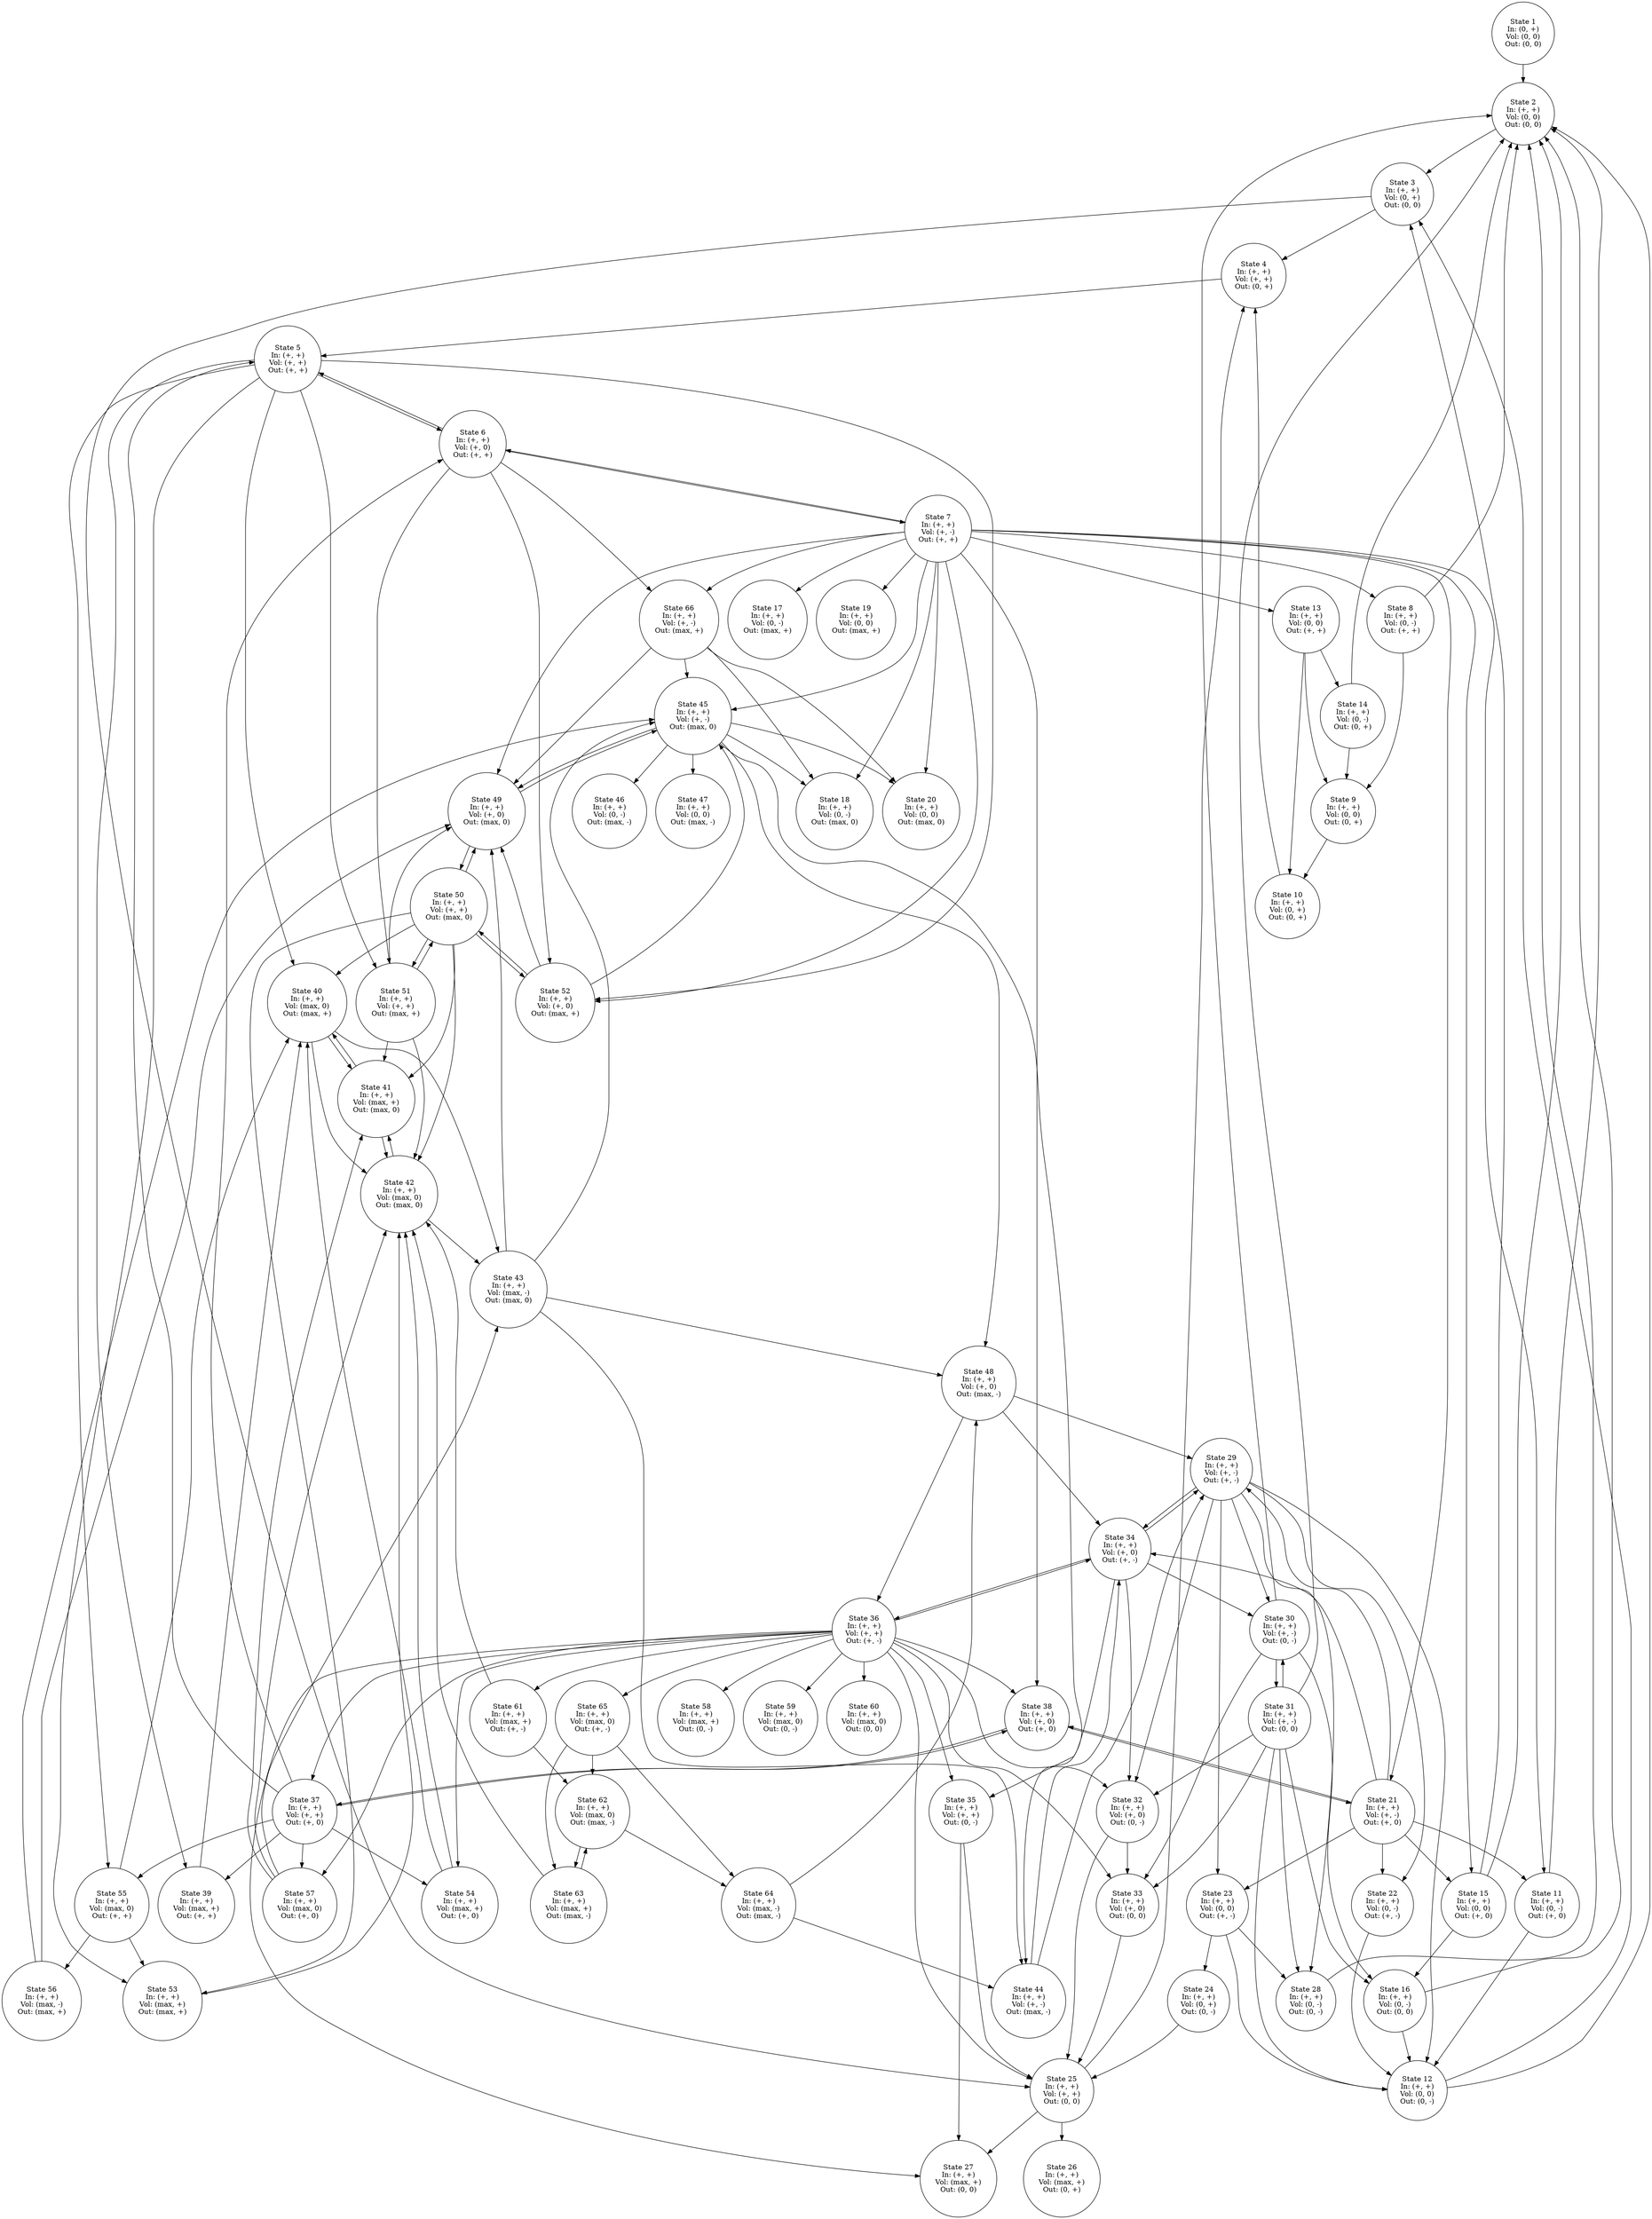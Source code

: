 strict digraph "" {
	graph [normalize=True,
		overlap=False,
		sep=1.2,
		smoothing=avg_dist,
		splines=True
	];
	node [label="\N",
		shape=circle
	];
	_inflow_0_3_outflow_0_2_volume_0_2_	 [label="State 1
In: (0, +)
Vol: (0, 0)
Out: (0, 0)",
		tooltip="derivatives: [In will go up from 0, Vol will stay at 0, Out will stay at 0]
"];
	_inflow_1_3_outflow_0_2_volume_0_2_	 [label="State 2
In: (+, +)
Vol: (0, 0)
Out: (0, 0)",
		tooltip="derivatives: [In may go up from +, Vol will stay at 0, Out will stay at 0]
"];
	_inflow_0_3_outflow_0_2_volume_0_2_ -> _inflow_1_3_outflow_0_2_volume_0_2_	 [tooltip="{continuous_valid: true, not_equal_valid: true, point_range_valid: true}
"];
	_inflow_1_3_outflow_0_2_volume_0_3_	 [label="State 3
In: (+, +)
Vol: (0, +)
Out: (0, 0)",
		tooltip="derivatives: [In may go up from +, Vol will go up from 0, Out will stay at 0]
"];
	_inflow_1_3_outflow_0_2_volume_0_2_ -> _inflow_1_3_outflow_0_2_volume_0_3_	 [tooltip="{continuous_valid: true, not_equal_valid: true, point_range_valid: true}
"];
	_inflow_1_3_outflow_0_3_volume_1_3_	 [label="State 4
In: (+, +)
Vol: (+, +)
Out: (0, +)",
		tooltip="derivatives: [In may go up from +, Vol may go up from +, Out will go up from 0]
"];
	_inflow_1_3_outflow_0_2_volume_0_3_ -> _inflow_1_3_outflow_0_3_volume_1_3_	 [tooltip="{continuous_valid: true, not_equal_valid: true, point_range_valid: true}
"];
	_inflow_1_3_outflow_0_2_volume_1_3_	 [label="State 25
In: (+, +)
Vol: (+, +)
Out: (0, 0)",
		tooltip="derivatives: [In may go up from +, Vol may go up from +, Out will stay at 0]
"];
	_inflow_1_3_outflow_0_2_volume_0_3_ -> _inflow_1_3_outflow_0_2_volume_1_3_	 [tooltip="{continuous_valid: true, not_equal_valid: true, point_range_valid: true}
"];
	_inflow_1_3_outflow_1_3_volume_1_3_	 [label="State 5
In: (+, +)
Vol: (+, +)
Out: (+, +)",
		tooltip="derivatives: [In may go up from +, Vol may go up from +, Out may go up from +]
"];
	_inflow_1_3_outflow_0_3_volume_1_3_ -> _inflow_1_3_outflow_1_3_volume_1_3_	 [tooltip="{continuous_valid: true, not_equal_valid: true, point_range_valid: true}
"];
	_inflow_1_3_outflow_1_3_volume_1_2_	 [label="State 6
In: (+, +)
Vol: (+, 0)
Out: (+, +)",
		tooltip="derivatives: [In may go up from +, Vol will stay at +, Out may go up from +]
"];
	_inflow_1_3_outflow_1_3_volume_1_3_ -> _inflow_1_3_outflow_1_3_volume_1_2_	 [tooltip="{continuous_valid: true, not_equal_valid: true, point_range_valid: true}
"];
	_inflow_1_3_outflow_1_3_volume_2_3_	 [label="State 39
In: (+, +)
Vol: (max, +)
Out: (+, +)",
		tooltip="derivatives: [In may go up from +, Vol will go up from max, Out may go up from +]
"];
	_inflow_1_3_outflow_1_3_volume_1_3_ -> _inflow_1_3_outflow_1_3_volume_2_3_	 [tooltip="{continuous_valid: true, not_equal_valid: true, point_range_valid: true}
"];
	_inflow_1_3_outflow_2_3_volume_2_2_	 [label="State 40
In: (+, +)
Vol: (max, 0)
Out: (max, +)",
		tooltip="derivatives: [In may go up from +, Vol will stay at max, Out will go up from max]
"];
	_inflow_1_3_outflow_1_3_volume_1_3_ -> _inflow_1_3_outflow_2_3_volume_2_2_	 [tooltip="{continuous_valid: true, not_equal_valid: true, point_range_valid: true}
"];
	_inflow_1_3_outflow_2_3_volume_1_3_	 [label="State 51
In: (+, +)
Vol: (+, +)
Out: (max, +)",
		tooltip="derivatives: [In may go up from +, Vol may go up from +, Out will go up from max]
"];
	_inflow_1_3_outflow_1_3_volume_1_3_ -> _inflow_1_3_outflow_2_3_volume_1_3_	 [tooltip="{continuous_valid: true, not_equal_valid: true, point_range_valid: true}
"];
	_inflow_1_3_outflow_2_3_volume_1_2_	 [label="State 52
In: (+, +)
Vol: (+, 0)
Out: (max, +)",
		tooltip="derivatives: [In may go up from +, Vol will stay at +, Out will go up from max]
"];
	_inflow_1_3_outflow_1_3_volume_1_3_ -> _inflow_1_3_outflow_2_3_volume_1_2_	 [tooltip="{continuous_valid: true, not_equal_valid: true, point_range_valid: true}
"];
	_inflow_1_3_outflow_2_3_volume_2_3_	 [label="State 53
In: (+, +)
Vol: (max, +)
Out: (max, +)",
		tooltip="derivatives: [In may go up from +, Vol will go up from max, Out will go up from max]
"];
	_inflow_1_3_outflow_1_3_volume_1_3_ -> _inflow_1_3_outflow_2_3_volume_2_3_	 [tooltip="{continuous_valid: true, not_equal_valid: true, point_range_valid: true}
"];
	_inflow_1_3_outflow_1_3_volume_2_2_	 [label="State 55
In: (+, +)
Vol: (max, 0)
Out: (+, +)",
		tooltip="derivatives: [In may go up from +, Vol will stay at max, Out may go up from +]
"];
	_inflow_1_3_outflow_1_3_volume_1_3_ -> _inflow_1_3_outflow_1_3_volume_2_2_	 [tooltip="{continuous_valid: true, not_equal_valid: true, point_range_valid: true}
"];
	_inflow_1_3_outflow_1_3_volume_1_2_ -> _inflow_1_3_outflow_1_3_volume_1_3_	 [tooltip="{continuous_valid: true, not_equal_valid: true, point_range_valid: true}
"];
	_inflow_1_3_outflow_1_3_volume_1_1_	 [label="State 7
In: (+, +)
Vol: (+, -)
Out: (+, +)",
		tooltip="derivatives: [In may go up from +, Vol may go down from +, Out may go up from +]
"];
	_inflow_1_3_outflow_1_3_volume_1_2_ -> _inflow_1_3_outflow_1_3_volume_1_1_	 [tooltip="{continuous_valid: true, not_equal_valid: true, point_range_valid: true}
"];
	_inflow_1_3_outflow_1_3_volume_1_2_ -> _inflow_1_3_outflow_2_3_volume_1_3_	 [tooltip="{continuous_valid: true, not_equal_valid: true, point_range_valid: true}
"];
	_inflow_1_3_outflow_1_3_volume_1_2_ -> _inflow_1_3_outflow_2_3_volume_1_2_	 [tooltip="{continuous_valid: true, not_equal_valid: true, point_range_valid: true}
"];
	_inflow_1_3_outflow_2_3_volume_1_1_	 [label="State 66
In: (+, +)
Vol: (+, -)
Out: (max, +)",
		tooltip="derivatives: [In may go up from +, Vol may go down from +, Out will go up from max]
"];
	_inflow_1_3_outflow_1_3_volume_1_2_ -> _inflow_1_3_outflow_2_3_volume_1_1_	 [tooltip="{continuous_valid: true, not_equal_valid: true, point_range_valid: true}
"];
	_inflow_1_3_outflow_1_3_volume_1_1_ -> _inflow_1_3_outflow_1_3_volume_1_2_	 [tooltip="{continuous_valid: true, not_equal_valid: true, point_range_valid: true}
"];
	_inflow_1_3_outflow_1_3_volume_0_1_	 [label="State 8
In: (+, +)
Vol: (0, -)
Out: (+, +)",
		tooltip="derivatives: [In may go up from +, Vol will go down from 0, Out may go up from +]
"];
	_inflow_1_3_outflow_1_3_volume_1_1_ -> _inflow_1_3_outflow_1_3_volume_0_1_	 [tooltip="{continuous_valid: true, not_equal_valid: true, point_range_valid: true}
"];
	_inflow_1_3_outflow_1_2_volume_0_1_	 [label="State 11
In: (+, +)
Vol: (0, -)
Out: (+, 0)",
		tooltip="derivatives: [In may go up from +, Vol will go down from 0, Out will stay at +]
"];
	_inflow_1_3_outflow_1_3_volume_1_1_ -> _inflow_1_3_outflow_1_2_volume_0_1_	 [tooltip="{continuous_valid: true, not_equal_valid: true, point_range_valid: true}
"];
	_inflow_1_3_outflow_1_3_volume_0_2_	 [label="State 13
In: (+, +)
Vol: (0, 0)
Out: (+, +)",
		tooltip="derivatives: [In may go up from +, Vol will stay at 0, Out may go up from +]
"];
	_inflow_1_3_outflow_1_3_volume_1_1_ -> _inflow_1_3_outflow_1_3_volume_0_2_	 [tooltip="{continuous_valid: true, not_equal_valid: true, point_range_valid: true}
"];
	_inflow_1_3_outflow_1_2_volume_0_2_	 [label="State 15
In: (+, +)
Vol: (0, 0)
Out: (+, 0)",
		tooltip="derivatives: [In may go up from +, Vol will stay at 0, Out will stay at +]
"];
	_inflow_1_3_outflow_1_3_volume_1_1_ -> _inflow_1_3_outflow_1_2_volume_0_2_	 [tooltip="{continuous_valid: true, not_equal_valid: true, point_range_valid: true}
"];
	_inflow_1_3_outflow_2_3_volume_0_1_	 [label="State 17
In: (+, +)
Vol: (0, -)
Out: (max, +)",
		tooltip="derivatives: [In may go up from +, Vol will go down from 0, Out will go up from max]
"];
	_inflow_1_3_outflow_1_3_volume_1_1_ -> _inflow_1_3_outflow_2_3_volume_0_1_	 [tooltip="{continuous_valid: true, not_equal_valid: true, point_range_valid: true}
"];
	_inflow_1_3_outflow_2_2_volume_0_1_	 [label="State 18
In: (+, +)
Vol: (0, -)
Out: (max, 0)",
		tooltip="derivatives: [In may go up from +, Vol will go down from 0, Out will stay at max]
"];
	_inflow_1_3_outflow_1_3_volume_1_1_ -> _inflow_1_3_outflow_2_2_volume_0_1_	 [tooltip="{continuous_valid: true, not_equal_valid: true, point_range_valid: true}
"];
	_inflow_1_3_outflow_2_3_volume_0_2_	 [label="State 19
In: (+, +)
Vol: (0, 0)
Out: (max, +)",
		tooltip="derivatives: [In may go up from +, Vol will stay at 0, Out will go up from max]
"];
	_inflow_1_3_outflow_1_3_volume_1_1_ -> _inflow_1_3_outflow_2_3_volume_0_2_	 [tooltip="{continuous_valid: true, not_equal_valid: true, point_range_valid: true}
"];
	_inflow_1_3_outflow_2_2_volume_0_2_	 [label="State 20
In: (+, +)
Vol: (0, 0)
Out: (max, 0)",
		tooltip="derivatives: [In may go up from +, Vol will stay at 0, Out will stay at max]
"];
	_inflow_1_3_outflow_1_3_volume_1_1_ -> _inflow_1_3_outflow_2_2_volume_0_2_	 [tooltip="{continuous_valid: true, not_equal_valid: true, point_range_valid: true}
"];
	_inflow_1_3_outflow_1_2_volume_1_1_	 [label="State 21
In: (+, +)
Vol: (+, -)
Out: (+, 0)",
		tooltip="derivatives: [In may go up from +, Vol may go down from +, Out will stay at +]
"];
	_inflow_1_3_outflow_1_3_volume_1_1_ -> _inflow_1_3_outflow_1_2_volume_1_1_	 [tooltip="{continuous_valid: true, not_equal_valid: true, point_range_valid: true}
"];
	_inflow_1_3_outflow_1_2_volume_1_2_	 [label="State 38
In: (+, +)
Vol: (+, 0)
Out: (+, 0)",
		tooltip="derivatives: [In may go up from +, Vol will stay at +, Out will stay at +]
"];
	_inflow_1_3_outflow_1_3_volume_1_1_ -> _inflow_1_3_outflow_1_2_volume_1_2_	 [tooltip="{continuous_valid: true, not_equal_valid: true, point_range_valid: true}
"];
	_inflow_1_3_outflow_2_2_volume_1_1_	 [label="State 45
In: (+, +)
Vol: (+, -)
Out: (max, 0)",
		tooltip="derivatives: [In may go up from +, Vol may go down from +, Out will stay at max]
"];
	_inflow_1_3_outflow_1_3_volume_1_1_ -> _inflow_1_3_outflow_2_2_volume_1_1_	 [tooltip="{continuous_valid: true, not_equal_valid: true, point_range_valid: true}
"];
	_inflow_1_3_outflow_2_2_volume_1_2_	 [label="State 49
In: (+, +)
Vol: (+, 0)
Out: (max, 0)",
		tooltip="derivatives: [In may go up from +, Vol will stay at +, Out will stay at max]
"];
	_inflow_1_3_outflow_1_3_volume_1_1_ -> _inflow_1_3_outflow_2_2_volume_1_2_	 [tooltip="{continuous_valid: true, not_equal_valid: true, point_range_valid: true}
"];
	_inflow_1_3_outflow_1_3_volume_1_1_ -> _inflow_1_3_outflow_2_3_volume_1_2_	 [tooltip="{continuous_valid: true, not_equal_valid: true, point_range_valid: true}
"];
	_inflow_1_3_outflow_1_3_volume_1_1_ -> _inflow_1_3_outflow_2_3_volume_1_1_	 [tooltip="{continuous_valid: true, not_equal_valid: true, point_range_valid: true}
"];
	_inflow_1_3_outflow_1_3_volume_0_1_ -> _inflow_1_3_outflow_0_2_volume_0_2_	 [tooltip="{continuous_valid: true, not_equal_valid: true, point_range_valid: true}
"];
	_inflow_1_3_outflow_0_3_volume_0_2_	 [label="State 9
In: (+, +)
Vol: (0, 0)
Out: (0, +)",
		tooltip="derivatives: [In may go up from +, Vol will stay at 0, Out will go up from 0]
"];
	_inflow_1_3_outflow_1_3_volume_0_1_ -> _inflow_1_3_outflow_0_3_volume_0_2_	 [tooltip="{continuous_valid: true, not_equal_valid: true, point_range_valid: true}
"];
	_inflow_1_3_outflow_0_3_volume_0_3_	 [label="State 10
In: (+, +)
Vol: (0, +)
Out: (0, +)",
		tooltip="derivatives: [In may go up from +, Vol will go up from 0, Out will go up from 0]
"];
	_inflow_1_3_outflow_0_3_volume_0_2_ -> _inflow_1_3_outflow_0_3_volume_0_3_	 [tooltip="{continuous_valid: true, not_equal_valid: true, point_range_valid: true}
"];
	_inflow_1_3_outflow_0_3_volume_0_3_ -> _inflow_1_3_outflow_0_3_volume_1_3_	 [tooltip="{continuous_valid: true, not_equal_valid: true, point_range_valid: true}
"];
	_inflow_1_3_outflow_1_2_volume_0_1_ -> _inflow_1_3_outflow_0_2_volume_0_2_	 [tooltip="{continuous_valid: true, not_equal_valid: true, point_range_valid: true}
"];
	_inflow_1_3_outflow_0_1_volume_0_2_	 [label="State 12
In: (+, +)
Vol: (0, 0)
Out: (0, -)",
		tooltip="derivatives: [In may go up from +, Vol will stay at 0, Out will go down from 0]
"];
	_inflow_1_3_outflow_1_2_volume_0_1_ -> _inflow_1_3_outflow_0_1_volume_0_2_	 [tooltip="{continuous_valid: true, not_equal_valid: true, point_range_valid: true}
"];
	_inflow_1_3_outflow_0_1_volume_0_2_ -> _inflow_1_3_outflow_0_2_volume_0_2_	 [tooltip="{continuous_valid: true, not_equal_valid: true, point_range_valid: true}
"];
	_inflow_1_3_outflow_0_1_volume_0_2_ -> _inflow_1_3_outflow_0_2_volume_0_3_	 [tooltip="{continuous_valid: true, not_equal_valid: true, point_range_valid: true}
"];
	_inflow_1_3_outflow_1_3_volume_0_2_ -> _inflow_1_3_outflow_0_3_volume_0_2_	 [tooltip="{continuous_valid: true, not_equal_valid: true, point_range_valid: true}
"];
	_inflow_1_3_outflow_1_3_volume_0_2_ -> _inflow_1_3_outflow_0_3_volume_0_3_	 [tooltip="{continuous_valid: true, not_equal_valid: true, point_range_valid: true}
"];
	_inflow_1_3_outflow_0_3_volume_0_1_	 [label="State 14
In: (+, +)
Vol: (0, -)
Out: (0, +)",
		tooltip="derivatives: [In may go up from +, Vol will go down from 0, Out will go up from 0]
"];
	_inflow_1_3_outflow_1_3_volume_0_2_ -> _inflow_1_3_outflow_0_3_volume_0_1_	 [tooltip="{continuous_valid: true, not_equal_valid: true, point_range_valid: true}
"];
	_inflow_1_3_outflow_0_3_volume_0_1_ -> _inflow_1_3_outflow_0_2_volume_0_2_	 [tooltip="{continuous_valid: true, not_equal_valid: true, point_range_valid: true}
"];
	_inflow_1_3_outflow_0_3_volume_0_1_ -> _inflow_1_3_outflow_0_3_volume_0_2_	 [tooltip="{continuous_valid: true, not_equal_valid: true, point_range_valid: true}
"];
	_inflow_1_3_outflow_1_2_volume_0_2_ -> _inflow_1_3_outflow_0_2_volume_0_2_	 [tooltip="{continuous_valid: true, not_equal_valid: true, point_range_valid: true}
"];
	_inflow_1_3_outflow_1_2_volume_0_2_ -> _inflow_1_3_outflow_0_2_volume_0_3_	 [tooltip="{continuous_valid: true, not_equal_valid: true, point_range_valid: true}
"];
	_inflow_1_3_outflow_0_2_volume_0_1_	 [label="State 16
In: (+, +)
Vol: (0, -)
Out: (0, 0)",
		tooltip="derivatives: [In may go up from +, Vol will go down from 0, Out will stay at 0]
"];
	_inflow_1_3_outflow_1_2_volume_0_2_ -> _inflow_1_3_outflow_0_2_volume_0_1_	 [tooltip="{continuous_valid: true, not_equal_valid: true, point_range_valid: true}
"];
	_inflow_1_3_outflow_0_2_volume_0_1_ -> _inflow_1_3_outflow_0_2_volume_0_2_	 [tooltip="{continuous_valid: true, not_equal_valid: true, point_range_valid: true}
"];
	_inflow_1_3_outflow_0_2_volume_0_1_ -> _inflow_1_3_outflow_0_1_volume_0_2_	 [tooltip="{continuous_valid: true, not_equal_valid: true, point_range_valid: true}
"];
	_inflow_1_3_outflow_1_2_volume_1_1_ -> _inflow_1_3_outflow_1_2_volume_0_1_	 [tooltip="{continuous_valid: true, not_equal_valid: true, point_range_valid: true}
"];
	_inflow_1_3_outflow_1_2_volume_1_1_ -> _inflow_1_3_outflow_1_2_volume_0_2_	 [tooltip="{continuous_valid: true, not_equal_valid: true, point_range_valid: true}
"];
	_inflow_1_3_outflow_1_1_volume_0_1_	 [label="State 22
In: (+, +)
Vol: (0, -)
Out: (+, -)",
		tooltip="derivatives: [In may go up from +, Vol will go down from 0, Out may go down from +]
"];
	_inflow_1_3_outflow_1_2_volume_1_1_ -> _inflow_1_3_outflow_1_1_volume_0_1_	 [tooltip="{continuous_valid: true, not_equal_valid: true, point_range_valid: true}
"];
	_inflow_1_3_outflow_1_1_volume_0_2_	 [label="State 23
In: (+, +)
Vol: (0, 0)
Out: (+, -)",
		tooltip="derivatives: [In may go up from +, Vol will stay at 0, Out may go down from +]
"];
	_inflow_1_3_outflow_1_2_volume_1_1_ -> _inflow_1_3_outflow_1_1_volume_0_2_	 [tooltip="{continuous_valid: true, not_equal_valid: true, point_range_valid: true}
"];
	_inflow_1_3_outflow_1_1_volume_1_1_	 [label="State 29
In: (+, +)
Vol: (+, -)
Out: (+, -)",
		tooltip="derivatives: [In may go up from +, Vol may go down from +, Out may go down from +]
"];
	_inflow_1_3_outflow_1_2_volume_1_1_ -> _inflow_1_3_outflow_1_1_volume_1_1_	 [tooltip="{continuous_valid: true, not_equal_valid: true, point_range_valid: true}
"];
	_inflow_1_3_outflow_1_1_volume_1_2_	 [label="State 34
In: (+, +)
Vol: (+, 0)
Out: (+, -)",
		tooltip="derivatives: [In may go up from +, Vol will stay at +, Out may go down from +]
"];
	_inflow_1_3_outflow_1_2_volume_1_1_ -> _inflow_1_3_outflow_1_1_volume_1_2_	 [tooltip="{continuous_valid: true, not_equal_valid: true, point_range_valid: true}
"];
	_inflow_1_3_outflow_1_2_volume_1_1_ -> _inflow_1_3_outflow_1_2_volume_1_2_	 [tooltip="{continuous_valid: true, not_equal_valid: true, point_range_valid: true}
"];
	_inflow_1_3_outflow_1_1_volume_0_1_ -> _inflow_1_3_outflow_0_1_volume_0_2_	 [tooltip="{continuous_valid: true, not_equal_valid: true, point_range_valid: true}
"];
	_inflow_1_3_outflow_1_1_volume_0_2_ -> _inflow_1_3_outflow_0_1_volume_0_2_	 [tooltip="{continuous_valid: true, not_equal_valid: true, point_range_valid: true}
"];
	_inflow_1_3_outflow_0_1_volume_0_3_	 [label="State 24
In: (+, +)
Vol: (0, +)
Out: (0, -)",
		tooltip="derivatives: [In may go up from +, Vol will go up from 0, Out will go down from 0]
"];
	_inflow_1_3_outflow_1_1_volume_0_2_ -> _inflow_1_3_outflow_0_1_volume_0_3_	 [tooltip="{continuous_valid: true, not_equal_valid: true, point_range_valid: true}
"];
	_inflow_1_3_outflow_0_1_volume_0_1_	 [label="State 28
In: (+, +)
Vol: (0, -)
Out: (0, -)",
		tooltip="derivatives: [In may go up from +, Vol will go down from 0, Out will go down from
    0]
"];
	_inflow_1_3_outflow_1_1_volume_0_2_ -> _inflow_1_3_outflow_0_1_volume_0_1_	 [tooltip="{continuous_valid: true, not_equal_valid: true, point_range_valid: true}
"];
	_inflow_1_3_outflow_0_1_volume_0_3_ -> _inflow_1_3_outflow_0_2_volume_1_3_	 [tooltip="{continuous_valid: true, not_equal_valid: true, point_range_valid: true}
"];
	_inflow_1_3_outflow_0_2_volume_1_3_ -> _inflow_1_3_outflow_0_3_volume_1_3_	 [tooltip="{continuous_valid: true, not_equal_valid: true, point_range_valid: true}
"];
	_inflow_1_3_outflow_0_3_volume_2_3_	 [label="State 26
In: (+, +)
Vol: (max, +)
Out: (0, +)",
		tooltip="derivatives: [In may go up from +, Vol will go up from max, Out will go up from 0]
"];
	_inflow_1_3_outflow_0_2_volume_1_3_ -> _inflow_1_3_outflow_0_3_volume_2_3_	 [tooltip="{continuous_valid: true, not_equal_valid: true, point_range_valid: true}
"];
	_inflow_1_3_outflow_0_2_volume_2_3_	 [label="State 27
In: (+, +)
Vol: (max, +)
Out: (0, 0)",
		tooltip="derivatives: [In may go up from +, Vol will go up from max, Out will stay at 0]
"];
	_inflow_1_3_outflow_0_2_volume_1_3_ -> _inflow_1_3_outflow_0_2_volume_2_3_	 [tooltip="{continuous_valid: true, not_equal_valid: true, point_range_valid: true}
"];
	_inflow_1_3_outflow_0_1_volume_0_1_ -> _inflow_1_3_outflow_0_2_volume_0_2_	 [tooltip="{continuous_valid: true, not_equal_valid: true, point_range_valid: true}
"];
	_inflow_1_3_outflow_1_1_volume_1_1_ -> _inflow_1_3_outflow_0_1_volume_0_2_	 [tooltip="{continuous_valid: true, not_equal_valid: true, point_range_valid: true}
"];
	_inflow_1_3_outflow_1_1_volume_1_1_ -> _inflow_1_3_outflow_1_1_volume_0_1_	 [tooltip="{continuous_valid: true, not_equal_valid: true, point_range_valid: true}
"];
	_inflow_1_3_outflow_1_1_volume_1_1_ -> _inflow_1_3_outflow_1_1_volume_0_2_	 [tooltip="{continuous_valid: true, not_equal_valid: true, point_range_valid: true}
"];
	_inflow_1_3_outflow_1_1_volume_1_1_ -> _inflow_1_3_outflow_0_1_volume_0_1_	 [tooltip="{continuous_valid: true, not_equal_valid: true, point_range_valid: true}
"];
	_inflow_1_3_outflow_0_1_volume_1_1_	 [label="State 30
In: (+, +)
Vol: (+, -)
Out: (0, -)",
		tooltip="derivatives: [In may go up from +, Vol may go down from +, Out will go down from 0]
"];
	_inflow_1_3_outflow_1_1_volume_1_1_ -> _inflow_1_3_outflow_0_1_volume_1_1_	 [tooltip="{continuous_valid: true, not_equal_valid: true, point_range_valid: true}
"];
	_inflow_1_3_outflow_0_1_volume_1_2_	 [label="State 32
In: (+, +)
Vol: (+, 0)
Out: (0, -)",
		tooltip="derivatives: [In may go up from +, Vol will stay at +, Out will go down from 0]
"];
	_inflow_1_3_outflow_1_1_volume_1_1_ -> _inflow_1_3_outflow_0_1_volume_1_2_	 [tooltip="{continuous_valid: true, not_equal_valid: true, point_range_valid: true}
"];
	_inflow_1_3_outflow_1_1_volume_1_1_ -> _inflow_1_3_outflow_1_1_volume_1_2_	 [tooltip="{continuous_valid: true, not_equal_valid: true, point_range_valid: true}
"];
	_inflow_1_3_outflow_0_1_volume_1_1_ -> _inflow_1_3_outflow_0_2_volume_0_2_	 [tooltip="{continuous_valid: true, not_equal_valid: true, point_range_valid: true}
"];
	_inflow_1_3_outflow_0_1_volume_1_1_ -> _inflow_1_3_outflow_0_2_volume_0_1_	 [tooltip="{continuous_valid: true, not_equal_valid: true, point_range_valid: true}
"];
	_inflow_1_3_outflow_0_2_volume_1_1_	 [label="State 31
In: (+, +)
Vol: (+, -)
Out: (0, 0)",
		tooltip="derivatives: [In may go up from +, Vol may go down from +, Out will stay at 0]
"];
	_inflow_1_3_outflow_0_1_volume_1_1_ -> _inflow_1_3_outflow_0_2_volume_1_1_	 [tooltip="{continuous_valid: true, not_equal_valid: true, point_range_valid: true}
"];
	_inflow_1_3_outflow_0_2_volume_1_2_	 [label="State 33
In: (+, +)
Vol: (+, 0)
Out: (0, 0)",
		tooltip="derivatives: [In may go up from +, Vol will stay at +, Out will stay at 0]
"];
	_inflow_1_3_outflow_0_1_volume_1_1_ -> _inflow_1_3_outflow_0_2_volume_1_2_	 [tooltip="{continuous_valid: true, not_equal_valid: true, point_range_valid: true}
"];
	_inflow_1_3_outflow_0_2_volume_1_1_ -> _inflow_1_3_outflow_0_2_volume_0_2_	 [tooltip="{continuous_valid: true, not_equal_valid: true, point_range_valid: true}
"];
	_inflow_1_3_outflow_0_2_volume_1_1_ -> _inflow_1_3_outflow_0_1_volume_0_2_	 [tooltip="{continuous_valid: true, not_equal_valid: true, point_range_valid: true}
"];
	_inflow_1_3_outflow_0_2_volume_1_1_ -> _inflow_1_3_outflow_0_2_volume_0_1_	 [tooltip="{continuous_valid: true, not_equal_valid: true, point_range_valid: true}
"];
	_inflow_1_3_outflow_0_2_volume_1_1_ -> _inflow_1_3_outflow_0_1_volume_0_1_	 [tooltip="{continuous_valid: true, not_equal_valid: true, point_range_valid: true}
"];
	_inflow_1_3_outflow_0_2_volume_1_1_ -> _inflow_1_3_outflow_0_1_volume_1_1_	 [tooltip="{continuous_valid: true, not_equal_valid: true, point_range_valid: true}
"];
	_inflow_1_3_outflow_0_2_volume_1_1_ -> _inflow_1_3_outflow_0_1_volume_1_2_	 [tooltip="{continuous_valid: true, not_equal_valid: true, point_range_valid: true}
"];
	_inflow_1_3_outflow_0_2_volume_1_1_ -> _inflow_1_3_outflow_0_2_volume_1_2_	 [tooltip="{continuous_valid: true, not_equal_valid: true, point_range_valid: true}
"];
	_inflow_1_3_outflow_0_1_volume_1_2_ -> _inflow_1_3_outflow_0_2_volume_1_3_	 [tooltip="{continuous_valid: true, not_equal_valid: true, point_range_valid: true}
"];
	_inflow_1_3_outflow_0_1_volume_1_2_ -> _inflow_1_3_outflow_0_2_volume_1_2_	 [tooltip="{continuous_valid: true, not_equal_valid: true, point_range_valid: true}
"];
	_inflow_1_3_outflow_0_2_volume_1_2_ -> _inflow_1_3_outflow_0_2_volume_1_3_	 [tooltip="{continuous_valid: true, not_equal_valid: true, point_range_valid: true}
"];
	_inflow_1_3_outflow_1_1_volume_1_2_ -> _inflow_1_3_outflow_1_1_volume_1_1_	 [tooltip="{continuous_valid: true, not_equal_valid: true, point_range_valid: true}
"];
	_inflow_1_3_outflow_1_1_volume_1_2_ -> _inflow_1_3_outflow_0_1_volume_1_1_	 [tooltip="{continuous_valid: true, not_equal_valid: true, point_range_valid: true}
"];
	_inflow_1_3_outflow_1_1_volume_1_2_ -> _inflow_1_3_outflow_0_1_volume_1_2_	 [tooltip="{continuous_valid: true, not_equal_valid: true, point_range_valid: true}
"];
	_inflow_1_3_outflow_0_1_volume_1_3_	 [label="State 35
In: (+, +)
Vol: (+, +)
Out: (0, -)",
		tooltip="derivatives: [In may go up from +, Vol may go up from +, Out will go down from 0]
"];
	_inflow_1_3_outflow_1_1_volume_1_2_ -> _inflow_1_3_outflow_0_1_volume_1_3_	 [tooltip="{continuous_valid: true, not_equal_valid: true, point_range_valid: true}
"];
	_inflow_1_3_outflow_1_1_volume_1_3_	 [label="State 36
In: (+, +)
Vol: (+, +)
Out: (+, -)",
		tooltip="derivatives: [In may go up from +, Vol may go up from +, Out may go down from +]
"];
	_inflow_1_3_outflow_1_1_volume_1_2_ -> _inflow_1_3_outflow_1_1_volume_1_3_	 [tooltip="{continuous_valid: true, not_equal_valid: true, point_range_valid: true}
"];
	_inflow_1_3_outflow_0_1_volume_1_3_ -> _inflow_1_3_outflow_0_2_volume_1_3_	 [tooltip="{continuous_valid: true, not_equal_valid: true, point_range_valid: true}
"];
	_inflow_1_3_outflow_0_1_volume_1_3_ -> _inflow_1_3_outflow_0_2_volume_2_3_	 [tooltip="{continuous_valid: true, not_equal_valid: true, point_range_valid: true}
"];
	_inflow_1_3_outflow_1_1_volume_1_3_ -> _inflow_1_3_outflow_0_2_volume_1_3_	 [tooltip="{continuous_valid: true, not_equal_valid: true, point_range_valid: true}
"];
	_inflow_1_3_outflow_1_1_volume_1_3_ -> _inflow_1_3_outflow_0_2_volume_2_3_	 [tooltip="{continuous_valid: true, not_equal_valid: true, point_range_valid: true}
"];
	_inflow_1_3_outflow_1_1_volume_1_3_ -> _inflow_1_3_outflow_0_1_volume_1_2_	 [tooltip="{continuous_valid: true, not_equal_valid: true, point_range_valid: true}
"];
	_inflow_1_3_outflow_1_1_volume_1_3_ -> _inflow_1_3_outflow_0_2_volume_1_2_	 [tooltip="{continuous_valid: true, not_equal_valid: true, point_range_valid: true}
"];
	_inflow_1_3_outflow_1_1_volume_1_3_ -> _inflow_1_3_outflow_1_1_volume_1_2_	 [tooltip="{continuous_valid: true, not_equal_valid: true, point_range_valid: true}
"];
	_inflow_1_3_outflow_1_1_volume_1_3_ -> _inflow_1_3_outflow_0_1_volume_1_3_	 [tooltip="{continuous_valid: true, not_equal_valid: true, point_range_valid: true}
"];
	_inflow_1_3_outflow_1_2_volume_1_3_	 [label="State 37
In: (+, +)
Vol: (+, +)
Out: (+, 0)",
		tooltip="derivatives: [In may go up from +, Vol may go up from +, Out will stay at +]
"];
	_inflow_1_3_outflow_1_1_volume_1_3_ -> _inflow_1_3_outflow_1_2_volume_1_3_	 [tooltip="{continuous_valid: true, not_equal_valid: true, point_range_valid: true}
"];
	_inflow_1_3_outflow_1_1_volume_1_3_ -> _inflow_1_3_outflow_1_2_volume_1_2_	 [tooltip="{continuous_valid: true, not_equal_valid: true, point_range_valid: true}
"];
	_inflow_1_3_outflow_1_2_volume_2_3_	 [label="State 54
In: (+, +)
Vol: (max, +)
Out: (+, 0)",
		tooltip="derivatives: [In may go up from +, Vol will go up from max, Out will stay at +]
"];
	_inflow_1_3_outflow_1_1_volume_1_3_ -> _inflow_1_3_outflow_1_2_volume_2_3_	 [tooltip="{continuous_valid: true, not_equal_valid: true, point_range_valid: true}
"];
	_inflow_1_3_outflow_1_2_volume_2_2_	 [label="State 57
In: (+, +)
Vol: (max, 0)
Out: (+, 0)",
		tooltip="derivatives: [In may go up from +, Vol will stay at max, Out will stay at +]
"];
	_inflow_1_3_outflow_1_1_volume_1_3_ -> _inflow_1_3_outflow_1_2_volume_2_2_	 [tooltip="{continuous_valid: true, not_equal_valid: true, point_range_valid: true}
"];
	_inflow_1_3_outflow_0_1_volume_2_3_	 [label="State 58
In: (+, +)
Vol: (max, +)
Out: (0, -)",
		tooltip="derivatives: [In may go up from +, Vol will go up from max, Out will go down from
    0]
"];
	_inflow_1_3_outflow_1_1_volume_1_3_ -> _inflow_1_3_outflow_0_1_volume_2_3_	 [tooltip="{continuous_valid: true, not_equal_valid: true, point_range_valid: true}
"];
	_inflow_1_3_outflow_0_1_volume_2_2_	 [label="State 59
In: (+, +)
Vol: (max, 0)
Out: (0, -)",
		tooltip="derivatives: [In may go up from +, Vol will stay at max, Out will go down from 0]
"];
	_inflow_1_3_outflow_1_1_volume_1_3_ -> _inflow_1_3_outflow_0_1_volume_2_2_	 [tooltip="{continuous_valid: true, not_equal_valid: true, point_range_valid: true}
"];
	_inflow_1_3_outflow_0_2_volume_2_2_	 [label="State 60
In: (+, +)
Vol: (max, 0)
Out: (0, 0)",
		tooltip="derivatives: [In may go up from +, Vol will stay at max, Out will stay at 0]
"];
	_inflow_1_3_outflow_1_1_volume_1_3_ -> _inflow_1_3_outflow_0_2_volume_2_2_	 [tooltip="{continuous_valid: true, not_equal_valid: true, point_range_valid: true}
"];
	_inflow_1_3_outflow_1_1_volume_2_3_	 [label="State 61
In: (+, +)
Vol: (max, +)
Out: (+, -)",
		tooltip="derivatives: [In may go up from +, Vol will go up from max, Out may go down from +]
"];
	_inflow_1_3_outflow_1_1_volume_1_3_ -> _inflow_1_3_outflow_1_1_volume_2_3_	 [tooltip="{continuous_valid: true, not_equal_valid: true, point_range_valid: true}
"];
	_inflow_1_3_outflow_1_1_volume_2_2_	 [label="State 65
In: (+, +)
Vol: (max, 0)
Out: (+, -)",
		tooltip="derivatives: [In may go up from +, Vol will stay at max, Out may go down from +]
"];
	_inflow_1_3_outflow_1_1_volume_1_3_ -> _inflow_1_3_outflow_1_1_volume_2_2_	 [tooltip="{continuous_valid: true, not_equal_valid: true, point_range_valid: true}
"];
	_inflow_1_3_outflow_1_2_volume_1_3_ -> _inflow_1_3_outflow_1_3_volume_1_3_	 [tooltip="{continuous_valid: true, not_equal_valid: true, point_range_valid: true}
"];
	_inflow_1_3_outflow_1_2_volume_1_3_ -> _inflow_1_3_outflow_1_3_volume_1_2_	 [tooltip="{continuous_valid: true, not_equal_valid: true, point_range_valid: true}
"];
	_inflow_1_3_outflow_1_2_volume_1_3_ -> _inflow_1_3_outflow_1_2_volume_1_2_	 [tooltip="{continuous_valid: true, not_equal_valid: true, point_range_valid: true}
"];
	_inflow_1_3_outflow_1_2_volume_1_3_ -> _inflow_1_3_outflow_1_3_volume_2_3_	 [tooltip="{continuous_valid: true, not_equal_valid: true, point_range_valid: true}
"];
	_inflow_1_3_outflow_1_2_volume_1_3_ -> _inflow_1_3_outflow_1_2_volume_2_3_	 [tooltip="{continuous_valid: true, not_equal_valid: true, point_range_valid: true}
"];
	_inflow_1_3_outflow_1_2_volume_1_3_ -> _inflow_1_3_outflow_1_3_volume_2_2_	 [tooltip="{continuous_valid: true, not_equal_valid: true, point_range_valid: true}
"];
	_inflow_1_3_outflow_1_2_volume_1_3_ -> _inflow_1_3_outflow_1_2_volume_2_2_	 [tooltip="{continuous_valid: true, not_equal_valid: true, point_range_valid: true}
"];
	_inflow_1_3_outflow_1_2_volume_1_2_ -> _inflow_1_3_outflow_1_2_volume_1_1_	 [tooltip="{continuous_valid: true, not_equal_valid: true, point_range_valid: true}
"];
	_inflow_1_3_outflow_1_2_volume_1_2_ -> _inflow_1_3_outflow_1_2_volume_1_3_	 [tooltip="{continuous_valid: true, not_equal_valid: true, point_range_valid: true}
"];
	_inflow_1_3_outflow_1_3_volume_2_3_ -> _inflow_1_3_outflow_2_3_volume_2_2_	 [tooltip="{continuous_valid: true, not_equal_valid: true, point_range_valid: true}
"];
	_inflow_1_3_outflow_2_2_volume_2_3_	 [label="State 41
In: (+, +)
Vol: (max, +)
Out: (max, 0)",
		tooltip="derivatives: [In may go up from +, Vol will go up from max, Out will stay at max]
"];
	_inflow_1_3_outflow_2_3_volume_2_2_ -> _inflow_1_3_outflow_2_2_volume_2_3_	 [tooltip="{continuous_valid: true, not_equal_valid: true, point_range_valid: true}
"];
	_inflow_1_3_outflow_2_2_volume_2_2_	 [label="State 42
In: (+, +)
Vol: (max, 0)
Out: (max, 0)",
		tooltip="derivatives: [In may go up from +, Vol will stay at max, Out will stay at max]
"];
	_inflow_1_3_outflow_2_3_volume_2_2_ -> _inflow_1_3_outflow_2_2_volume_2_2_	 [tooltip="{continuous_valid: true, not_equal_valid: true, point_range_valid: true}
"];
	_inflow_1_3_outflow_2_2_volume_2_1_	 [label="State 43
In: (+, +)
Vol: (max, -)
Out: (max, 0)",
		tooltip="derivatives: [In may go up from +, Vol will go down from max, Out will stay at max]
"];
	_inflow_1_3_outflow_2_3_volume_2_2_ -> _inflow_1_3_outflow_2_2_volume_2_1_	 [tooltip="{continuous_valid: true, not_equal_valid: true, point_range_valid: true}
"];
	_inflow_1_3_outflow_2_2_volume_2_3_ -> _inflow_1_3_outflow_2_3_volume_2_2_	 [tooltip="{continuous_valid: true, not_equal_valid: true, point_range_valid: true}
"];
	_inflow_1_3_outflow_2_2_volume_2_3_ -> _inflow_1_3_outflow_2_2_volume_2_2_	 [tooltip="{continuous_valid: true, not_equal_valid: true, point_range_valid: true}
"];
	_inflow_1_3_outflow_2_2_volume_2_2_ -> _inflow_1_3_outflow_2_2_volume_2_3_	 [tooltip="{continuous_valid: true, not_equal_valid: true, point_range_valid: true}
"];
	_inflow_1_3_outflow_2_2_volume_2_2_ -> _inflow_1_3_outflow_2_2_volume_2_1_	 [tooltip="{continuous_valid: true, not_equal_valid: true, point_range_valid: true}
"];
	_inflow_1_3_outflow_2_1_volume_1_1_	 [label="State 44
In: (+, +)
Vol: (+, -)
Out: (max, -)",
		tooltip="derivatives: [In may go up from +, Vol may go down from +, Out will go down from max]
"];
	_inflow_1_3_outflow_2_2_volume_2_1_ -> _inflow_1_3_outflow_2_1_volume_1_1_	 [tooltip="{continuous_valid: true, not_equal_valid: true, point_range_valid: true}
"];
	_inflow_1_3_outflow_2_2_volume_2_1_ -> _inflow_1_3_outflow_2_2_volume_1_1_	 [tooltip="{continuous_valid: true, not_equal_valid: true, point_range_valid: true}
"];
	_inflow_1_3_outflow_2_1_volume_1_2_	 [label="State 48
In: (+, +)
Vol: (+, 0)
Out: (max, -)",
		tooltip="derivatives: [In may go up from +, Vol will stay at +, Out will go down from max]
"];
	_inflow_1_3_outflow_2_2_volume_2_1_ -> _inflow_1_3_outflow_2_1_volume_1_2_	 [tooltip="{continuous_valid: true, not_equal_valid: true, point_range_valid: true}
"];
	_inflow_1_3_outflow_2_2_volume_2_1_ -> _inflow_1_3_outflow_2_2_volume_1_2_	 [tooltip="{continuous_valid: true, not_equal_valid: true, point_range_valid: true}
"];
	_inflow_1_3_outflow_2_1_volume_1_1_ -> _inflow_1_3_outflow_1_1_volume_1_1_	 [tooltip="{continuous_valid: true, not_equal_valid: true, point_range_valid: true}
"];
	_inflow_1_3_outflow_2_1_volume_1_1_ -> _inflow_1_3_outflow_1_1_volume_1_2_	 [tooltip="{continuous_valid: true, not_equal_valid: true, point_range_valid: true}
"];
	_inflow_1_3_outflow_2_2_volume_1_1_ -> _inflow_1_3_outflow_2_2_volume_0_1_	 [tooltip="{continuous_valid: true, not_equal_valid: true, point_range_valid: true}
"];
	_inflow_1_3_outflow_2_2_volume_1_1_ -> _inflow_1_3_outflow_2_2_volume_0_2_	 [tooltip="{continuous_valid: true, not_equal_valid: true, point_range_valid: true}
"];
	_inflow_1_3_outflow_2_2_volume_1_1_ -> _inflow_1_3_outflow_2_1_volume_1_1_	 [tooltip="{continuous_valid: true, not_equal_valid: true, point_range_valid: true}
"];
	_inflow_1_3_outflow_2_1_volume_0_1_	 [label="State 46
In: (+, +)
Vol: (0, -)
Out: (max, -)",
		tooltip="derivatives: [In may go up from +, Vol will go down from 0, Out will go down from
    max]
"];
	_inflow_1_3_outflow_2_2_volume_1_1_ -> _inflow_1_3_outflow_2_1_volume_0_1_	 [tooltip="{continuous_valid: true, not_equal_valid: true, point_range_valid: true}
"];
	_inflow_1_3_outflow_2_1_volume_0_2_	 [label="State 47
In: (+, +)
Vol: (0, 0)
Out: (max, -)",
		tooltip="derivatives: [In may go up from +, Vol will stay at 0, Out will go down from max]
"];
	_inflow_1_3_outflow_2_2_volume_1_1_ -> _inflow_1_3_outflow_2_1_volume_0_2_	 [tooltip="{continuous_valid: true, not_equal_valid: true, point_range_valid: true}
"];
	_inflow_1_3_outflow_2_2_volume_1_1_ -> _inflow_1_3_outflow_2_1_volume_1_2_	 [tooltip="{continuous_valid: true, not_equal_valid: true, point_range_valid: true}
"];
	_inflow_1_3_outflow_2_2_volume_1_1_ -> _inflow_1_3_outflow_2_2_volume_1_2_	 [tooltip="{continuous_valid: true, not_equal_valid: true, point_range_valid: true}
"];
	_inflow_1_3_outflow_2_1_volume_1_2_ -> _inflow_1_3_outflow_1_1_volume_1_1_	 [tooltip="{continuous_valid: true, not_equal_valid: true, point_range_valid: true}
"];
	_inflow_1_3_outflow_2_1_volume_1_2_ -> _inflow_1_3_outflow_1_1_volume_1_2_	 [tooltip="{continuous_valid: true, not_equal_valid: true, point_range_valid: true}
"];
	_inflow_1_3_outflow_2_1_volume_1_2_ -> _inflow_1_3_outflow_1_1_volume_1_3_	 [tooltip="{continuous_valid: true, not_equal_valid: true, point_range_valid: true}
"];
	_inflow_1_3_outflow_2_2_volume_1_2_ -> _inflow_1_3_outflow_2_2_volume_1_1_	 [tooltip="{continuous_valid: true, not_equal_valid: true, point_range_valid: true}
"];
	_inflow_1_3_outflow_2_2_volume_1_3_	 [label="State 50
In: (+, +)
Vol: (+, +)
Out: (max, 0)",
		tooltip="derivatives: [In may go up from +, Vol may go up from +, Out will stay at max]
"];
	_inflow_1_3_outflow_2_2_volume_1_2_ -> _inflow_1_3_outflow_2_2_volume_1_3_	 [tooltip="{continuous_valid: true, not_equal_valid: true, point_range_valid: true}
"];
	_inflow_1_3_outflow_2_2_volume_1_3_ -> _inflow_1_3_outflow_2_3_volume_2_2_	 [tooltip="{continuous_valid: true, not_equal_valid: true, point_range_valid: true}
"];
	_inflow_1_3_outflow_2_2_volume_1_3_ -> _inflow_1_3_outflow_2_2_volume_2_3_	 [tooltip="{continuous_valid: true, not_equal_valid: true, point_range_valid: true}
"];
	_inflow_1_3_outflow_2_2_volume_1_3_ -> _inflow_1_3_outflow_2_2_volume_2_2_	 [tooltip="{continuous_valid: true, not_equal_valid: true, point_range_valid: true}
"];
	_inflow_1_3_outflow_2_2_volume_1_3_ -> _inflow_1_3_outflow_2_2_volume_1_2_	 [tooltip="{continuous_valid: true, not_equal_valid: true, point_range_valid: true}
"];
	_inflow_1_3_outflow_2_2_volume_1_3_ -> _inflow_1_3_outflow_2_3_volume_1_3_	 [tooltip="{continuous_valid: true, not_equal_valid: true, point_range_valid: true}
"];
	_inflow_1_3_outflow_2_2_volume_1_3_ -> _inflow_1_3_outflow_2_3_volume_1_2_	 [tooltip="{continuous_valid: true, not_equal_valid: true, point_range_valid: true}
"];
	_inflow_1_3_outflow_2_2_volume_1_3_ -> _inflow_1_3_outflow_2_3_volume_2_3_	 [tooltip="{continuous_valid: true, not_equal_valid: true, point_range_valid: true}
"];
	_inflow_1_3_outflow_2_3_volume_1_3_ -> _inflow_1_3_outflow_2_2_volume_2_3_	 [tooltip="{continuous_valid: true, not_equal_valid: true, point_range_valid: true}
"];
	_inflow_1_3_outflow_2_3_volume_1_3_ -> _inflow_1_3_outflow_2_2_volume_2_2_	 [tooltip="{continuous_valid: true, not_equal_valid: true, point_range_valid: true}
"];
	_inflow_1_3_outflow_2_3_volume_1_3_ -> _inflow_1_3_outflow_2_2_volume_1_2_	 [tooltip="{continuous_valid: true, not_equal_valid: true, point_range_valid: true}
"];
	_inflow_1_3_outflow_2_3_volume_1_3_ -> _inflow_1_3_outflow_2_2_volume_1_3_	 [tooltip="{continuous_valid: true, not_equal_valid: true, point_range_valid: true}
"];
	_inflow_1_3_outflow_2_3_volume_1_2_ -> _inflow_1_3_outflow_2_2_volume_1_1_	 [tooltip="{continuous_valid: true, not_equal_valid: true, point_range_valid: true}
"];
	_inflow_1_3_outflow_2_3_volume_1_2_ -> _inflow_1_3_outflow_2_2_volume_1_2_	 [tooltip="{continuous_valid: true, not_equal_valid: true, point_range_valid: true}
"];
	_inflow_1_3_outflow_2_3_volume_1_2_ -> _inflow_1_3_outflow_2_2_volume_1_3_	 [tooltip="{continuous_valid: true, not_equal_valid: true, point_range_valid: true}
"];
	_inflow_1_3_outflow_2_3_volume_2_3_ -> _inflow_1_3_outflow_2_2_volume_2_2_	 [tooltip="{continuous_valid: true, not_equal_valid: true, point_range_valid: true}
"];
	_inflow_1_3_outflow_1_2_volume_2_3_ -> _inflow_1_3_outflow_2_3_volume_2_2_	 [tooltip="{continuous_valid: true, not_equal_valid: true, point_range_valid: true}
"];
	_inflow_1_3_outflow_1_2_volume_2_3_ -> _inflow_1_3_outflow_2_2_volume_2_2_	 [tooltip="{continuous_valid: true, not_equal_valid: true, point_range_valid: true}
"];
	_inflow_1_3_outflow_1_3_volume_2_2_ -> _inflow_1_3_outflow_2_3_volume_2_2_	 [tooltip="{continuous_valid: true, not_equal_valid: true, point_range_valid: true}
"];
	_inflow_1_3_outflow_1_3_volume_2_2_ -> _inflow_1_3_outflow_2_3_volume_2_3_	 [tooltip="{continuous_valid: true, not_equal_valid: true, point_range_valid: true}
"];
	_inflow_1_3_outflow_2_3_volume_2_1_	 [label="State 56
In: (+, +)
Vol: (max, -)
Out: (max, +)",
		tooltip="derivatives: [In may go up from +, Vol will go down from max, Out will go up from
    max]
"];
	_inflow_1_3_outflow_1_3_volume_2_2_ -> _inflow_1_3_outflow_2_3_volume_2_1_	 [tooltip="{continuous_valid: true, not_equal_valid: true, point_range_valid: true}
"];
	_inflow_1_3_outflow_2_3_volume_2_1_ -> _inflow_1_3_outflow_2_2_volume_1_1_	 [tooltip="{continuous_valid: true, not_equal_valid: true, point_range_valid: true}
"];
	_inflow_1_3_outflow_2_3_volume_2_1_ -> _inflow_1_3_outflow_2_2_volume_1_2_	 [tooltip="{continuous_valid: true, not_equal_valid: true, point_range_valid: true}
"];
	_inflow_1_3_outflow_1_2_volume_2_2_ -> _inflow_1_3_outflow_2_2_volume_2_3_	 [tooltip="{continuous_valid: true, not_equal_valid: true, point_range_valid: true}
"];
	_inflow_1_3_outflow_1_2_volume_2_2_ -> _inflow_1_3_outflow_2_2_volume_2_2_	 [tooltip="{continuous_valid: true, not_equal_valid: true, point_range_valid: true}
"];
	_inflow_1_3_outflow_1_2_volume_2_2_ -> _inflow_1_3_outflow_2_2_volume_2_1_	 [tooltip="{continuous_valid: true, not_equal_valid: true, point_range_valid: true}
"];
	_inflow_1_3_outflow_1_1_volume_2_3_ -> _inflow_1_3_outflow_2_2_volume_2_2_	 [tooltip="{continuous_valid: true, not_equal_valid: true, point_range_valid: true}
"];
	_inflow_1_3_outflow_2_1_volume_2_2_	 [label="State 62
In: (+, +)
Vol: (max, 0)
Out: (max, -)",
		tooltip="derivatives: [In may go up from +, Vol will stay at max, Out will go down from max]
"];
	_inflow_1_3_outflow_1_1_volume_2_3_ -> _inflow_1_3_outflow_2_1_volume_2_2_	 [tooltip="{continuous_valid: true, not_equal_valid: true, point_range_valid: true}
"];
	_inflow_1_3_outflow_2_1_volume_2_3_	 [label="State 63
In: (+, +)
Vol: (max, +)
Out: (max, -)",
		tooltip="derivatives: [In may go up from +, Vol will go up from max, Out will go down from
    max]
"];
	_inflow_1_3_outflow_2_1_volume_2_2_ -> _inflow_1_3_outflow_2_1_volume_2_3_	 [tooltip="{continuous_valid: true, not_equal_valid: true, point_range_valid: true}
"];
	_inflow_1_3_outflow_2_1_volume_2_1_	 [label="State 64
In: (+, +)
Vol: (max, -)
Out: (max, -)",
		tooltip="derivatives: [In may go up from +, Vol will go down from max, Out will go down from
    max]
"];
	_inflow_1_3_outflow_2_1_volume_2_2_ -> _inflow_1_3_outflow_2_1_volume_2_1_	 [tooltip="{continuous_valid: true, not_equal_valid: true, point_range_valid: true}
"];
	_inflow_1_3_outflow_2_1_volume_2_3_ -> _inflow_1_3_outflow_2_2_volume_2_2_	 [tooltip="{continuous_valid: true, not_equal_valid: true, point_range_valid: true}
"];
	_inflow_1_3_outflow_2_1_volume_2_3_ -> _inflow_1_3_outflow_2_1_volume_2_2_	 [tooltip="{continuous_valid: true, not_equal_valid: true, point_range_valid: true}
"];
	_inflow_1_3_outflow_2_1_volume_2_1_ -> _inflow_1_3_outflow_2_1_volume_1_1_	 [tooltip="{continuous_valid: true, not_equal_valid: true, point_range_valid: true}
"];
	_inflow_1_3_outflow_2_1_volume_2_1_ -> _inflow_1_3_outflow_2_1_volume_1_2_	 [tooltip="{continuous_valid: true, not_equal_valid: true, point_range_valid: true}
"];
	_inflow_1_3_outflow_1_1_volume_2_2_ -> _inflow_1_3_outflow_2_1_volume_2_2_	 [tooltip="{continuous_valid: true, not_equal_valid: true, point_range_valid: true}
"];
	_inflow_1_3_outflow_1_1_volume_2_2_ -> _inflow_1_3_outflow_2_1_volume_2_3_	 [tooltip="{continuous_valid: true, not_equal_valid: true, point_range_valid: true}
"];
	_inflow_1_3_outflow_1_1_volume_2_2_ -> _inflow_1_3_outflow_2_1_volume_2_1_	 [tooltip="{continuous_valid: true, not_equal_valid: true, point_range_valid: true}
"];
	_inflow_1_3_outflow_2_3_volume_1_1_ -> _inflow_1_3_outflow_2_2_volume_0_1_	 [tooltip="{continuous_valid: true, not_equal_valid: true, point_range_valid: true}
"];
	_inflow_1_3_outflow_2_3_volume_1_1_ -> _inflow_1_3_outflow_2_2_volume_0_2_	 [tooltip="{continuous_valid: true, not_equal_valid: true, point_range_valid: true}
"];
	_inflow_1_3_outflow_2_3_volume_1_1_ -> _inflow_1_3_outflow_2_2_volume_1_1_	 [tooltip="{continuous_valid: true, not_equal_valid: true, point_range_valid: true}
"];
	_inflow_1_3_outflow_2_3_volume_1_1_ -> _inflow_1_3_outflow_2_2_volume_1_2_	 [tooltip="{continuous_valid: true, not_equal_valid: true, point_range_valid: true}
"];
}
